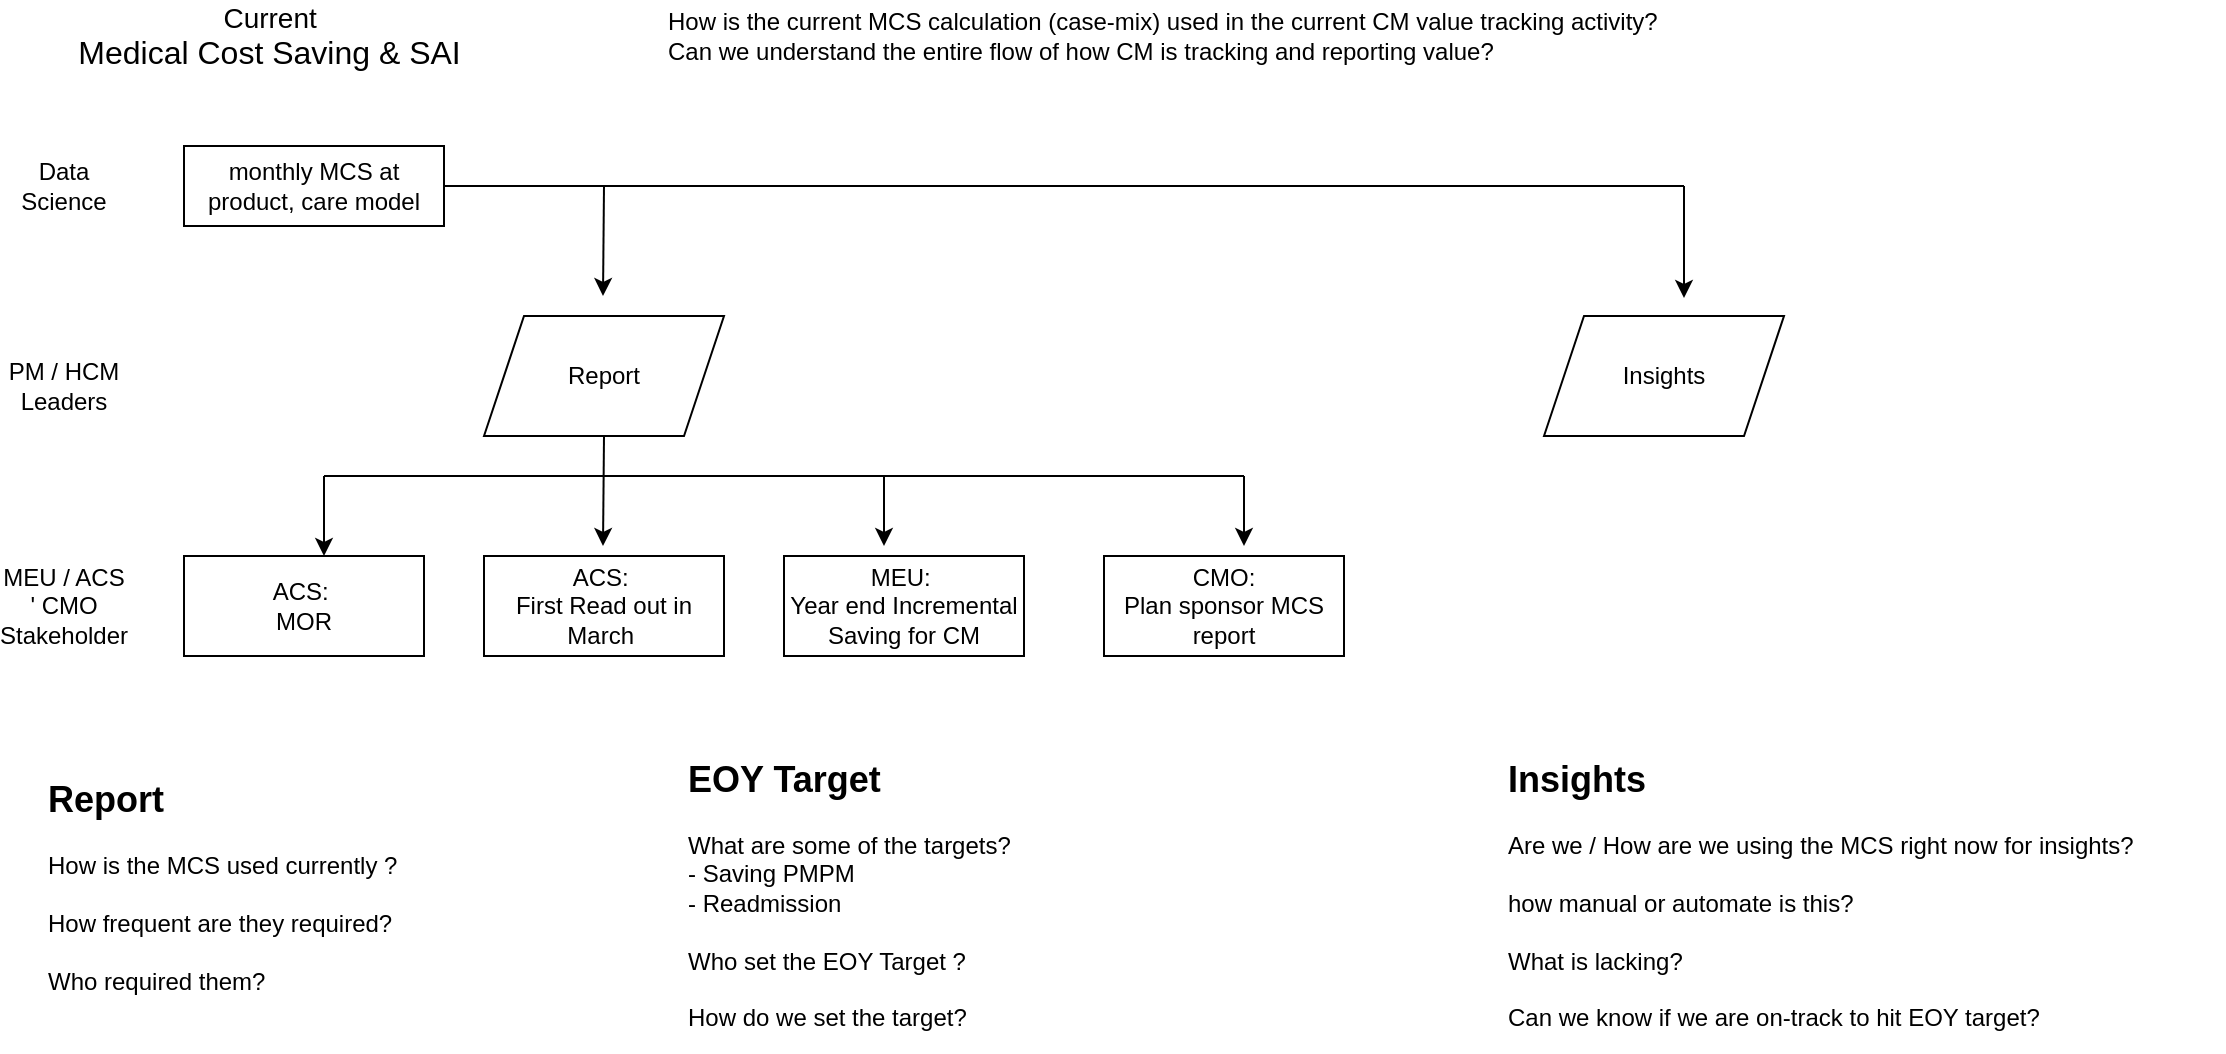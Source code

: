 <mxfile version="26.0.16">
  <diagram name="Page-1" id="IcREAzw2sgQeLnBdoRqM">
    <mxGraphModel dx="1242" dy="827" grid="1" gridSize="10" guides="1" tooltips="1" connect="1" arrows="1" fold="1" page="1" pageScale="1" pageWidth="850" pageHeight="1100" math="0" shadow="0">
      <root>
        <mxCell id="0" />
        <mxCell id="1" parent="0" />
        <mxCell id="AfprsVkvONHFLmgtK5Du-1" value="&lt;font style=&quot;font-size: 14px;&quot;&gt;Current&amp;nbsp;&lt;/font&gt;&lt;div&gt;&lt;font size=&quot;3&quot;&gt;Medical Cost Saving &amp;amp; SAI&amp;nbsp;&lt;/font&gt;&lt;/div&gt;" style="text;html=1;align=center;verticalAlign=middle;whiteSpace=wrap;rounded=0;" vertex="1" parent="1">
          <mxGeometry x="50" y="20" width="250" height="30" as="geometry" />
        </mxCell>
        <mxCell id="AfprsVkvONHFLmgtK5Du-2" value="Data Science" style="text;html=1;align=center;verticalAlign=middle;whiteSpace=wrap;rounded=0;" vertex="1" parent="1">
          <mxGeometry x="40" y="95" width="60" height="30" as="geometry" />
        </mxCell>
        <mxCell id="AfprsVkvONHFLmgtK5Du-3" value="PM / HCM Leaders" style="text;html=1;align=center;verticalAlign=middle;whiteSpace=wrap;rounded=0;" vertex="1" parent="1">
          <mxGeometry x="40" y="195" width="60" height="30" as="geometry" />
        </mxCell>
        <mxCell id="AfprsVkvONHFLmgtK5Du-4" value="MEU / ACS &#39; CMO Stakeholder" style="text;html=1;align=center;verticalAlign=middle;whiteSpace=wrap;rounded=0;" vertex="1" parent="1">
          <mxGeometry x="40" y="305" width="60" height="30" as="geometry" />
        </mxCell>
        <mxCell id="AfprsVkvONHFLmgtK5Du-6" value="monthly MCS at product, care model" style="rounded=0;whiteSpace=wrap;html=1;" vertex="1" parent="1">
          <mxGeometry x="130" y="90" width="130" height="40" as="geometry" />
        </mxCell>
        <mxCell id="AfprsVkvONHFLmgtK5Du-7" value="ACS:&amp;nbsp;&lt;div&gt;MOR&lt;/div&gt;" style="rounded=0;whiteSpace=wrap;html=1;" vertex="1" parent="1">
          <mxGeometry x="130" y="295" width="120" height="50" as="geometry" />
        </mxCell>
        <mxCell id="AfprsVkvONHFLmgtK5Du-8" value="ACS:&amp;nbsp;&lt;div&gt;First Read out in March&amp;nbsp;&lt;/div&gt;" style="rounded=0;whiteSpace=wrap;html=1;" vertex="1" parent="1">
          <mxGeometry x="280" y="295" width="120" height="50" as="geometry" />
        </mxCell>
        <mxCell id="AfprsVkvONHFLmgtK5Du-11" value="MEU:&amp;nbsp;&lt;div&gt;Year end Incremental Saving for CM&lt;/div&gt;" style="rounded=0;whiteSpace=wrap;html=1;" vertex="1" parent="1">
          <mxGeometry x="430" y="295" width="120" height="50" as="geometry" />
        </mxCell>
        <mxCell id="AfprsVkvONHFLmgtK5Du-12" value="" style="endArrow=classic;html=1;rounded=0;" edge="1" parent="1">
          <mxGeometry width="50" height="50" relative="1" as="geometry">
            <mxPoint x="340" y="110" as="sourcePoint" />
            <mxPoint x="339.5" y="165" as="targetPoint" />
          </mxGeometry>
        </mxCell>
        <mxCell id="AfprsVkvONHFLmgtK5Du-14" value="Report" style="shape=parallelogram;perimeter=parallelogramPerimeter;whiteSpace=wrap;html=1;fixedSize=1;" vertex="1" parent="1">
          <mxGeometry x="280" y="175" width="120" height="60" as="geometry" />
        </mxCell>
        <mxCell id="AfprsVkvONHFLmgtK5Du-15" value="" style="endArrow=classic;html=1;rounded=0;exitX=0.5;exitY=1;exitDx=0;exitDy=0;" edge="1" parent="1" source="AfprsVkvONHFLmgtK5Du-14">
          <mxGeometry width="50" height="50" relative="1" as="geometry">
            <mxPoint x="340" y="245" as="sourcePoint" />
            <mxPoint x="339.5" y="290" as="targetPoint" />
          </mxGeometry>
        </mxCell>
        <mxCell id="AfprsVkvONHFLmgtK5Du-16" value="" style="endArrow=none;html=1;rounded=0;" edge="1" parent="1">
          <mxGeometry width="50" height="50" relative="1" as="geometry">
            <mxPoint x="200" y="255" as="sourcePoint" />
            <mxPoint x="660" y="255" as="targetPoint" />
          </mxGeometry>
        </mxCell>
        <mxCell id="AfprsVkvONHFLmgtK5Du-17" value="" style="endArrow=classic;html=1;rounded=0;" edge="1" parent="1">
          <mxGeometry width="50" height="50" relative="1" as="geometry">
            <mxPoint x="200" y="255" as="sourcePoint" />
            <mxPoint x="200" y="295" as="targetPoint" />
          </mxGeometry>
        </mxCell>
        <mxCell id="AfprsVkvONHFLmgtK5Du-18" value="" style="endArrow=classic;html=1;rounded=0;" edge="1" parent="1">
          <mxGeometry width="50" height="50" relative="1" as="geometry">
            <mxPoint x="480" y="255" as="sourcePoint" />
            <mxPoint x="480" y="290" as="targetPoint" />
          </mxGeometry>
        </mxCell>
        <mxCell id="AfprsVkvONHFLmgtK5Du-19" value="CMO:&lt;div&gt;Plan sponsor MCS report&lt;/div&gt;" style="rounded=0;whiteSpace=wrap;html=1;" vertex="1" parent="1">
          <mxGeometry x="590" y="295" width="120" height="50" as="geometry" />
        </mxCell>
        <mxCell id="AfprsVkvONHFLmgtK5Du-20" value="" style="endArrow=classic;html=1;rounded=0;" edge="1" parent="1">
          <mxGeometry width="50" height="50" relative="1" as="geometry">
            <mxPoint x="660" y="255" as="sourcePoint" />
            <mxPoint x="660" y="290" as="targetPoint" />
          </mxGeometry>
        </mxCell>
        <mxCell id="AfprsVkvONHFLmgtK5Du-21" value="Insights" style="shape=parallelogram;perimeter=parallelogramPerimeter;whiteSpace=wrap;html=1;fixedSize=1;" vertex="1" parent="1">
          <mxGeometry x="810" y="175" width="120" height="60" as="geometry" />
        </mxCell>
        <mxCell id="AfprsVkvONHFLmgtK5Du-22" value="" style="endArrow=classic;html=1;rounded=0;" edge="1" parent="1">
          <mxGeometry width="50" height="50" relative="1" as="geometry">
            <mxPoint x="880" y="110" as="sourcePoint" />
            <mxPoint x="880" y="166" as="targetPoint" />
          </mxGeometry>
        </mxCell>
        <mxCell id="AfprsVkvONHFLmgtK5Du-23" value="" style="endArrow=none;html=1;rounded=0;exitX=1;exitY=0.5;exitDx=0;exitDy=0;" edge="1" parent="1" source="AfprsVkvONHFLmgtK5Du-6">
          <mxGeometry width="50" height="50" relative="1" as="geometry">
            <mxPoint x="340" y="110" as="sourcePoint" />
            <mxPoint x="880" y="110" as="targetPoint" />
            <Array as="points">
              <mxPoint x="540" y="110" />
            </Array>
          </mxGeometry>
        </mxCell>
        <mxCell id="AfprsVkvONHFLmgtK5Du-24" value="&lt;font style=&quot;font-size: 18px;&quot;&gt;&lt;b&gt;Report&lt;/b&gt;&lt;/font&gt;&amp;nbsp;&lt;div&gt;&lt;br&gt;&lt;/div&gt;&lt;div&gt;How is the MCS used currently ?&amp;nbsp;&lt;div&gt;&lt;br&gt;&lt;/div&gt;&lt;div&gt;How frequent are they required?&amp;nbsp;&lt;/div&gt;&lt;div&gt;&lt;br&gt;&lt;/div&gt;&lt;div&gt;Who required them?&amp;nbsp;&lt;/div&gt;&lt;div&gt;&lt;br&gt;&lt;/div&gt;&lt;div&gt;Any additional work? (etc. explain rise and drop)&lt;/div&gt;&lt;/div&gt;" style="text;html=1;whiteSpace=wrap;overflow=hidden;rounded=0;" vertex="1" parent="1">
          <mxGeometry x="60" y="400" width="360" height="120" as="geometry" />
        </mxCell>
        <mxCell id="AfprsVkvONHFLmgtK5Du-25" value="&lt;b&gt;&lt;font style=&quot;font-size: 18px;&quot;&gt;Insights&lt;/font&gt;&amp;nbsp;&lt;/b&gt;&lt;div&gt;&lt;br&gt;&lt;/div&gt;&lt;div&gt;Are we / How are we using the MCS right now for insights?&amp;nbsp;&lt;/div&gt;&lt;div&gt;&lt;br&gt;&lt;/div&gt;&lt;div&gt;how manual or automate is this?&amp;nbsp;&lt;/div&gt;&lt;div&gt;&lt;br&gt;&lt;/div&gt;&lt;div&gt;What is lacking?&amp;nbsp;&lt;/div&gt;&lt;div&gt;&lt;br&gt;&lt;/div&gt;&lt;div&gt;Can we know if we are on-track to hit EOY target?&lt;/div&gt;" style="text;html=1;whiteSpace=wrap;overflow=hidden;rounded=0;" vertex="1" parent="1">
          <mxGeometry x="790" y="390" width="360" height="150" as="geometry" />
        </mxCell>
        <mxCell id="AfprsVkvONHFLmgtK5Du-26" value="&lt;b&gt;&lt;font style=&quot;font-size: 18px;&quot;&gt;EOY Target&lt;/font&gt;&amp;nbsp;&lt;/b&gt;&lt;div&gt;&lt;br&gt;&lt;/div&gt;&lt;div&gt;What are some of the targets?&amp;nbsp;&lt;/div&gt;&lt;div&gt;- Saving PMPM&lt;/div&gt;&lt;div&gt;- Readmission&amp;nbsp;&lt;/div&gt;&lt;div&gt;&lt;br&gt;&lt;/div&gt;&lt;div&gt;Who set the EOY Target ?&amp;nbsp;&lt;/div&gt;&lt;div&gt;&lt;br&gt;&lt;/div&gt;&lt;div&gt;How do we set the target?&amp;nbsp;&lt;/div&gt;" style="text;html=1;whiteSpace=wrap;overflow=hidden;rounded=0;" vertex="1" parent="1">
          <mxGeometry x="380" y="390" width="360" height="150" as="geometry" />
        </mxCell>
        <mxCell id="AfprsVkvONHFLmgtK5Du-27" value="How is the current MCS calculation (case-mix) used in the current CM value tracking activity?&lt;div&gt;Can we understand the entire flow of how CM is tracking and reporting value?&amp;nbsp;&lt;/div&gt;" style="text;html=1;align=left;verticalAlign=middle;whiteSpace=wrap;rounded=0;" vertex="1" parent="1">
          <mxGeometry x="370" y="20" width="540" height="30" as="geometry" />
        </mxCell>
      </root>
    </mxGraphModel>
  </diagram>
</mxfile>
